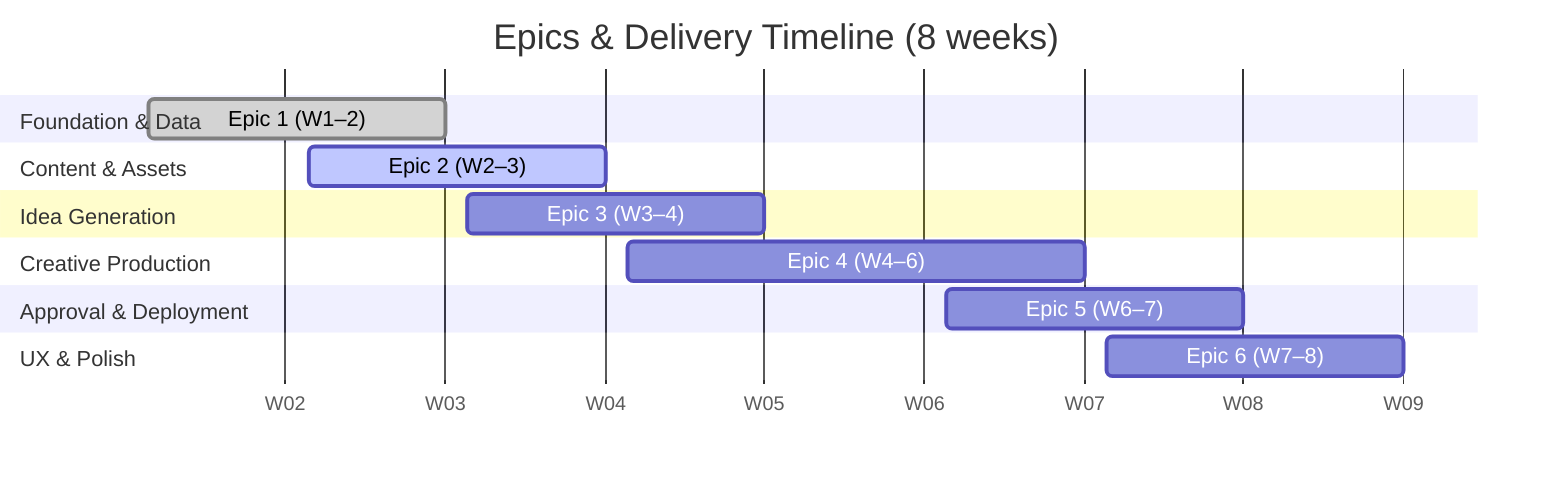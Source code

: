 %% Mermaid Gantt: Epics & Delivery Timeline (8 weeks)
%% Save as PNG using Kroki or Mermaid CLI

gantt
  title Epics & Delivery Timeline (8 weeks)
  dateFormat  YYYY-MM-DD
  axisFormat  W%U

  section Foundation & Data
  Epic 1 (W1–2)           :done,   e1, 2025-01-06, 2025-01-19

  section Content & Assets
  Epic 2 (W2–3)           :active, e2, 2025-01-13, 2025-01-26

  section Idea Generation
  Epic 3 (W3–4)           :        e3, 2025-01-20, 2025-02-02

  section Creative Production
  Epic 4 (W4–6)           :        e4, 2025-01-27, 2025-02-16

  section Approval & Deployment
  Epic 5 (W6–7)           :        e5, 2025-02-10, 2025-02-23

  section UX & Polish
  Epic 6 (W7–8)           :        e6, 2025-02-17, 2025-03-02